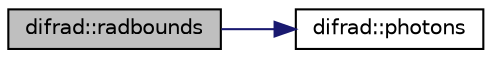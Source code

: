 digraph "difrad::radbounds"
{
  edge [fontname="Helvetica",fontsize="10",labelfontname="Helvetica",labelfontsize="10"];
  node [fontname="Helvetica",fontsize="10",shape=record];
  rankdir="LR";
  Node1 [label="difrad::radbounds",height=0.2,width=0.4,color="black", fillcolor="grey75", style="filled", fontcolor="black"];
  Node1 -> Node2 [color="midnightblue",fontsize="10",style="solid",fontname="Helvetica"];
  Node2 [label="difrad::photons",height=0.2,width=0.4,color="black", fillcolor="white", style="filled",URL="$namespacedifrad.html#a39291c8aa2927c69ef6ca60f78c9b103",tooltip="Photon trajectories. "];
}
